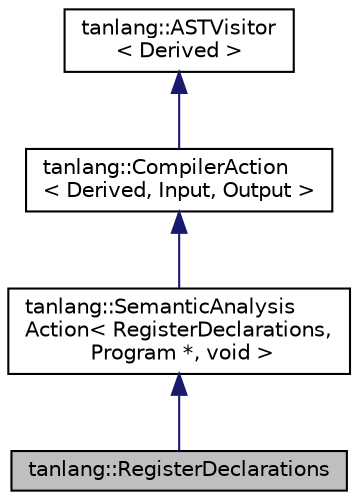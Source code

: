 digraph "tanlang::RegisterDeclarations"
{
 // LATEX_PDF_SIZE
  edge [fontname="Helvetica",fontsize="10",labelfontname="Helvetica",labelfontsize="10"];
  node [fontname="Helvetica",fontsize="10",shape=record];
  Node1 [label="tanlang::RegisterDeclarations",height=0.2,width=0.4,color="black", fillcolor="grey75", style="filled", fontcolor="black",tooltip="Register all declarations (including local) in the corresponding scopes. Run this stage early to easi..."];
  Node2 -> Node1 [dir="back",color="midnightblue",fontsize="10",style="solid",fontname="Helvetica"];
  Node2 [label="tanlang::SemanticAnalysis\lAction\< RegisterDeclarations,\l Program *, void \>",height=0.2,width=0.4,color="black", fillcolor="white", style="filled",URL="$classtanlang_1_1SemanticAnalysisAction.html",tooltip=" "];
  Node3 -> Node2 [dir="back",color="midnightblue",fontsize="10",style="solid",fontname="Helvetica"];
  Node3 [label="tanlang::CompilerAction\l\< Derived, Input, Output \>",height=0.2,width=0.4,color="black", fillcolor="white", style="filled",URL="$classtanlang_1_1CompilerAction.html",tooltip=" "];
  Node4 -> Node3 [dir="back",color="midnightblue",fontsize="10",style="solid",fontname="Helvetica"];
  Node4 [label="tanlang::ASTVisitor\l\< Derived \>",height=0.2,width=0.4,color="black", fillcolor="white", style="filled",URL="$classtanlang_1_1ASTVisitor.html",tooltip=" "];
}
